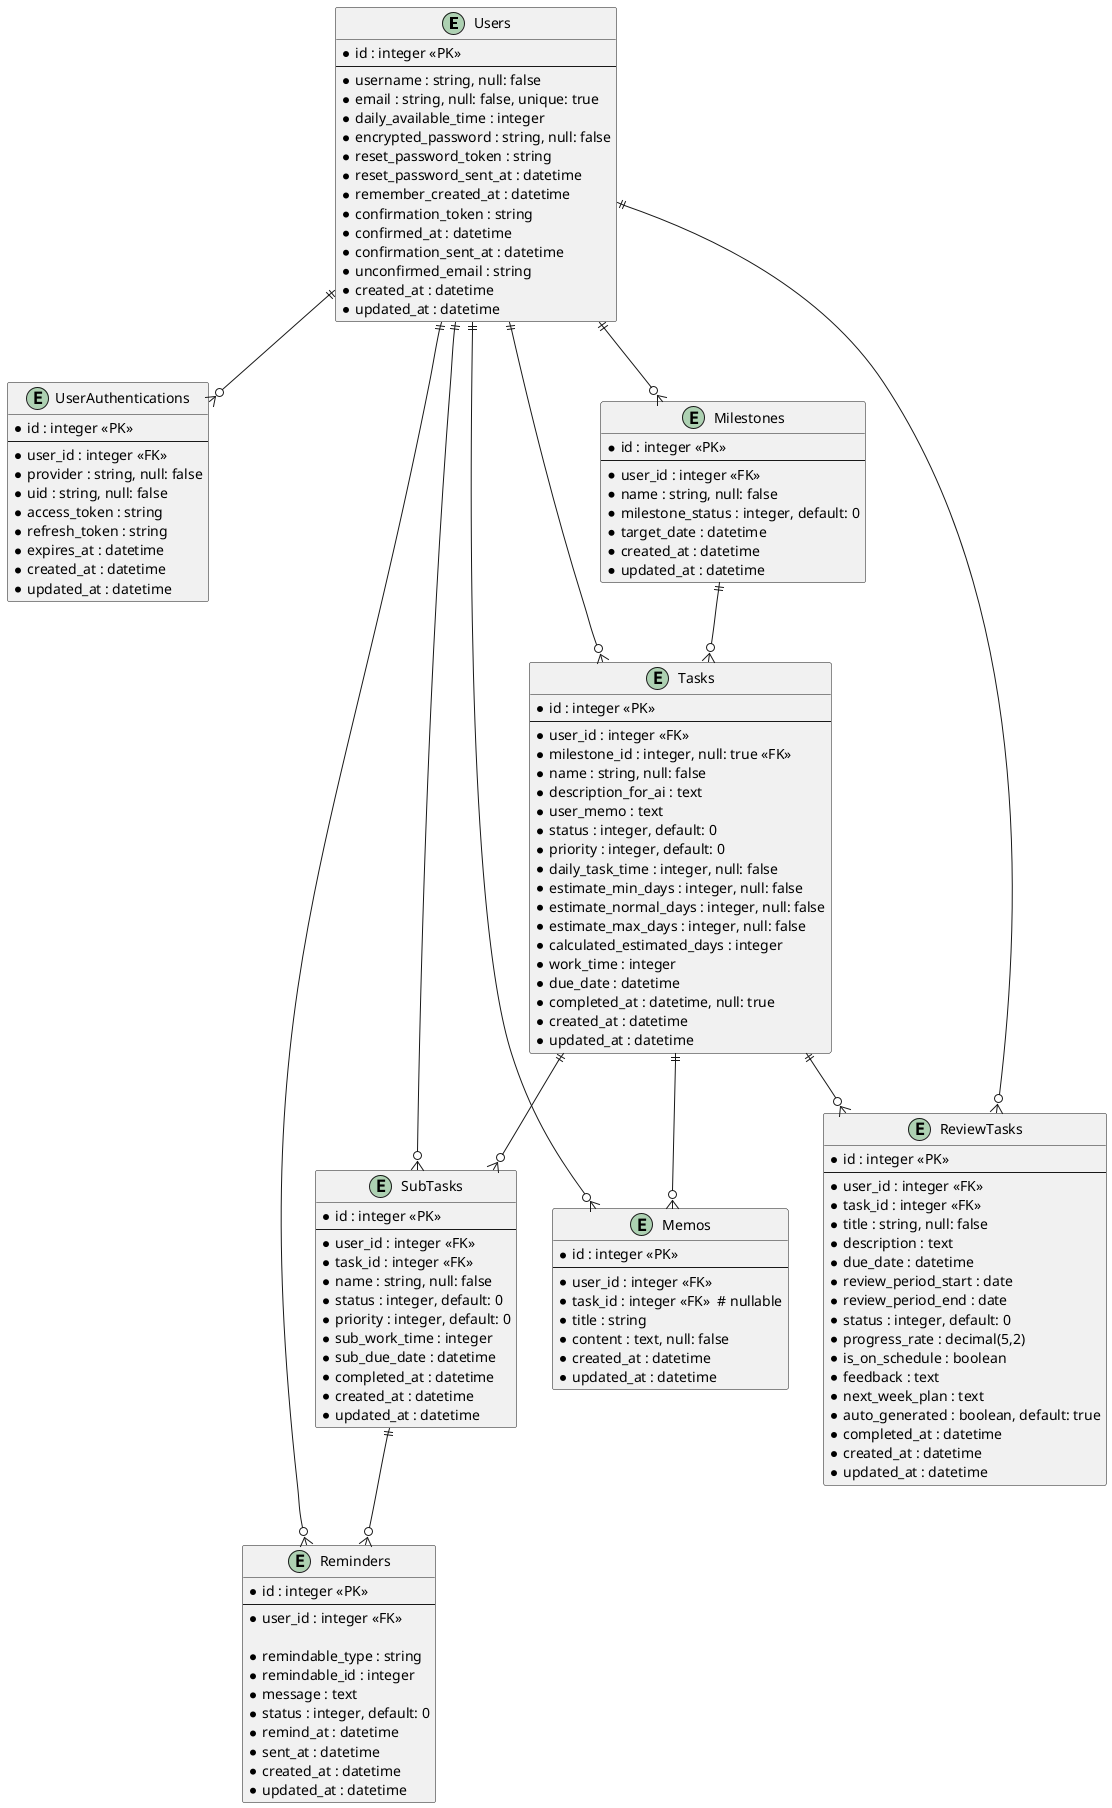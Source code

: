 @startuml
 entity "Users" {
    *id : integer <<PK>>
    --
    *username : string, null: false
    *email : string, null: false, unique: true
    *daily_available_time : integer  /'1日の可処分時間'/
    *encrypted_password : string, null: false
/'devise関連カラムここから'/      
    *reset_password_token : string  /'パスワードリセット時の一意識別トークン'/
    *reset_password_sent_at : datetime  /'パスワードリセットトークンの有効期限管理'/
    *remember_created_at : datetime  /'「ログイン状態を記憶する」機能の管理'/
    *confirmation_token : string  /'メール確認用の一意識別トークン'/
    *confirmed_at : datetime  /'メールアドレス確認が完了した日時を記録'/
    *confirmation_sent_at : datetime  /' 確認メールの送信日時を記録（有効期限管理・重複送信防止）'/
    *unconfirmed_email : string  /'メールアドレス変更時の新しいメールアドレスを一時保存'/
/'devise関連カラムここまで'/  
    *created_at : datetime
    *updated_at : datetime
  }

  entity "UserAuthentications" {
    *id : integer <<PK>>
    --
    *user_id : integer <<FK>>
    *provider : string, null: false   /'認証プロバイダー'/
    *uid : string, null: false   /'ユーザー識別子'/
    *access_token : string   /'外部APIにアクセスするためのトークン'/
    *refresh_token : string   /'access_tokenが期限切れになった時に新しいトークンを取得'/
    *expires_at : datetime   /'認証有効期限'/
    *created_at : datetime
    *updated_at : datetime
  }

  entity "Tasks" {
    *id : integer <<PK>>
    --
    *user_id : integer <<FK>>
    *milestone_id : integer, null: true <<FK>>
    *name : string, null: false
    *description_for_ai : text  /'AI用備考'/
    *user_memo : text
    *status : integer, default: 0   /'進行管理enum用'/
    *priority : integer, default: 0   /'表示優先順位enum用'/
    *daily_task_time : integer, null: false  /'1日のタスク時間'/
    *estimate_min_days : integer, null: false  /'完了見積最短'/
    *estimate_normal_days : integer, null: false  /'完了見積普通'/
    *estimate_max_days : integer, null: false  /'完了見積最大'/
    *calculated_estimated_days : integer  /'算出見積時間'/
    *work_time : integer  /'実際作業時間'/
    *due_date : datetime  /'タスクの締切日'/
    *completed_at : datetime, null: true  /'タスクの完了日'/
    *created_at : datetime
    *updated_at : datetime
  }

  entity "SubTasks" {
    *id : integer <<PK>>
    --
    *user_id : integer <<FK>>
    *task_id : integer <<FK>>
    *name : string, null: false
    *status : integer, default: 0   /'進行管理enum用'/
    *priority : integer, default: 0   /'表示順位enum用'/
    *sub_work_time : integer  /'実際作業時間'/
    *sub_due_date : datetime  /'小タスクの締切日'/
    *completed_at : datetime  /'小タスクの完了日'/
    *created_at : datetime
    *updated_at : datetime
  }

  entity "Reminders" {
     *id : integer <<PK>>
    --
    *user_id : integer <<FK>>
　　/'ポリモーフィック関連系カラムここから'/
    *remindable_type : string  /'リマインド対象のモデル名'/
    *remindable_id : integer  /'リマインド対象のID'/
    /'ポリモーフィック関連系カラムここまで'/
    *message : text  /'通知本文'/
    *status : integer, default: 0  /'送信管理enum用'/
    *remind_at : datetime  /'通知日時'/
    *sent_at : datetime  /'送信日時'/
    *created_at : datetime
    *updated_at : datetime
  }

  entity "Milestones" {
    *id : integer <<PK>>
    --
    *user_id : integer <<FK>>
    *name : string, null: false
    *milestone_status : integer, default: 0   /'進行管理enum用'/
    *target_date : datetime   /'締切'/
    *created_at : datetime
    *updated_at : datetime
  }

  entity "Memos" {
    *id : integer <<PK>>
    --
    *user_id : integer <<FK>>
    *task_id : integer <<FK>>  # nullable
    *title : string
    *content : text, null: false
    *created_at : datetime
    *updated_at : datetime
  }

  entity "ReviewTasks" {  /'振り返りタスク'/
    *id : integer <<PK>>
    --
    *user_id : integer <<FK>>
    *task_id : integer <<FK>>
    *title : string, null: false
    *description : text
    *due_date : datetime   /'締切'/
    *review_period_start : date  /'レビュー対象期間開始'/
    *review_period_end : date  /'レビュー対象期間終了'/
    *status : integer, default: 0   /'進行管理enum用'/
    *progress_rate : decimal(5,2)  /'進捗率（%）'/
    *is_on_schedule : boolean   /'予定通りか'/
    *feedback : text  /'振り返り内容'/
    *next_week_plan : text  /'来週の計画'/
    *auto_generated : boolean, default: true  /'自動生成フラグ'/ 
    *completed_at : datetime  /'タスクの完了日'/
    *created_at : datetime
    *updated_at : datetime
  }


  Users ||--o{ UserAuthentications
  Users ||--o{ Tasks
  Users ||--o{ SubTasks
  Users ||--o{ Milestones
  Users ||--o{ ReviewTasks
  Users ||--o{ Memos
  Users ||--o{ Reminders
  Tasks ||--o{ SubTasks
  Tasks ||--o{ Memos
  Tasks ||--o{ ReviewTasks
  SubTasks ||--o{ Reminders
  Milestones ||--o{ Tasks
  @enduml
